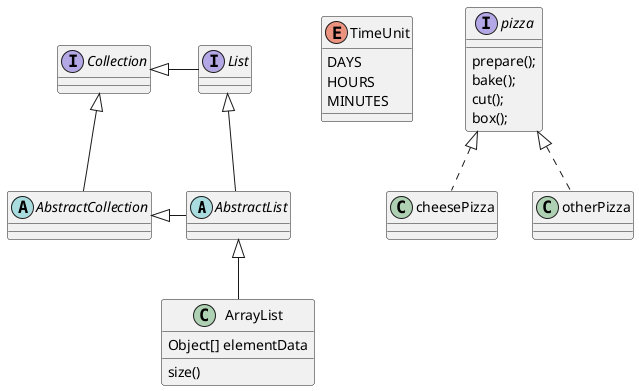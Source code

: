 @startuml
'https://plantuml.com/class-diagram

abstract class AbstractList
abstract AbstractCollection
interface List
interface Collection

List <|-- AbstractList
Collection <|-- AbstractCollection

Collection <|- List
AbstractCollection <|- AbstractList
AbstractList <|-- ArrayList

class ArrayList {
Object[] elementData
size()
}

enum TimeUnit {
DAYS
HOURS
MINUTES
}

interface pizza{
    prepare();
    bake();
    cut();
    box();
}

class cheesePizza{}
pizza <|.. cheesePizza

class otherPizza{}
pizza <|.. otherPizza

@enduml